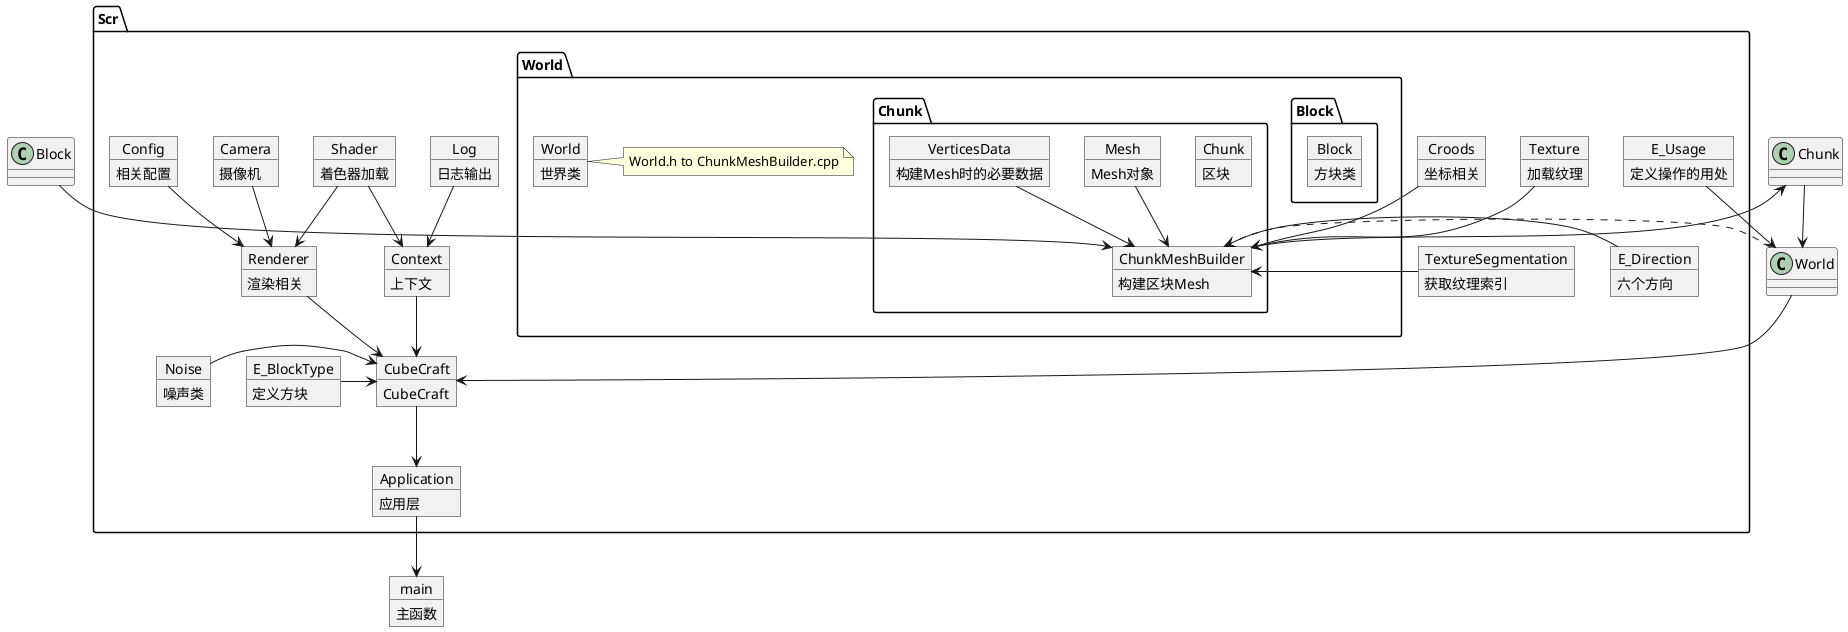 @startuml headers 

object main{
    主函数
}

'package Enviroment{
'    object glm{
'        线性代数库
'    }
'    object GLFW_GLAD{
'        你懂的
'    }
'    'glm -right-> GLFW_GLAD
'}

package Scr{
    object Log{
        日志输出
    }
    object Croods{
        坐标相关
    }
    object Noise{
        噪声类
    }
    object Renderer{
        渲染相关
    }
    object Texture{
        加载纹理
    }
    object TextureSegmentation{
        获取纹理索引
    }
    package World{
        package Block{
            object Block{
                方块类
            }
        }
        package Chunk{
            object Chunk{
                区块
            }
            object ChunkMeshBuilder{
                构建区块Mesh
            }
            object Mesh{
                Mesh对象
            }
            object VerticesData{
                构建Mesh时的必要数据
            }
        }
        object World{
            世界类
        }
        note right of World : World.h to ChunkMeshBuilder.cpp
    }
    object E_BlockType{
        定义方块
    }
    object E_Direction{
        六个方向
    }
    object E_Usage{
        定义操作的用处
    }

    object Application{
        应用层
    }
    object CubeCraft{
        CubeCraft
    }
    object Context{
        上下文
    }
    object Camera{
        摄像机
    }
    object Shader{
        着色器加载
    }
    object Config{
        相关配置
    }

}

Application --> main
CubeCraft --> Application

World --> CubeCraft
Noise -> CubeCraft
Context --> CubeCraft
Renderer --> CubeCraft
E_BlockType -> CubeCraft

Chunk --> World
E_Usage --> World

Log --> Context
Shader --> Context

ChunkMeshBuilder --> Chunk

Mesh --> ChunkMeshBuilder
Block --> ChunkMeshBuilder
Croods --> ChunkMeshBuilder
Texture --> ChunkMeshBuilder
E_Direction -> ChunkMeshBuilder
VerticesData --> ChunkMeshBuilder
TextureSegmentation -> ChunkMeshBuilder

World ..> ChunkMeshBuilder

Shader --> Renderer
Camera --> Renderer
Config --> Renderer

@enduml